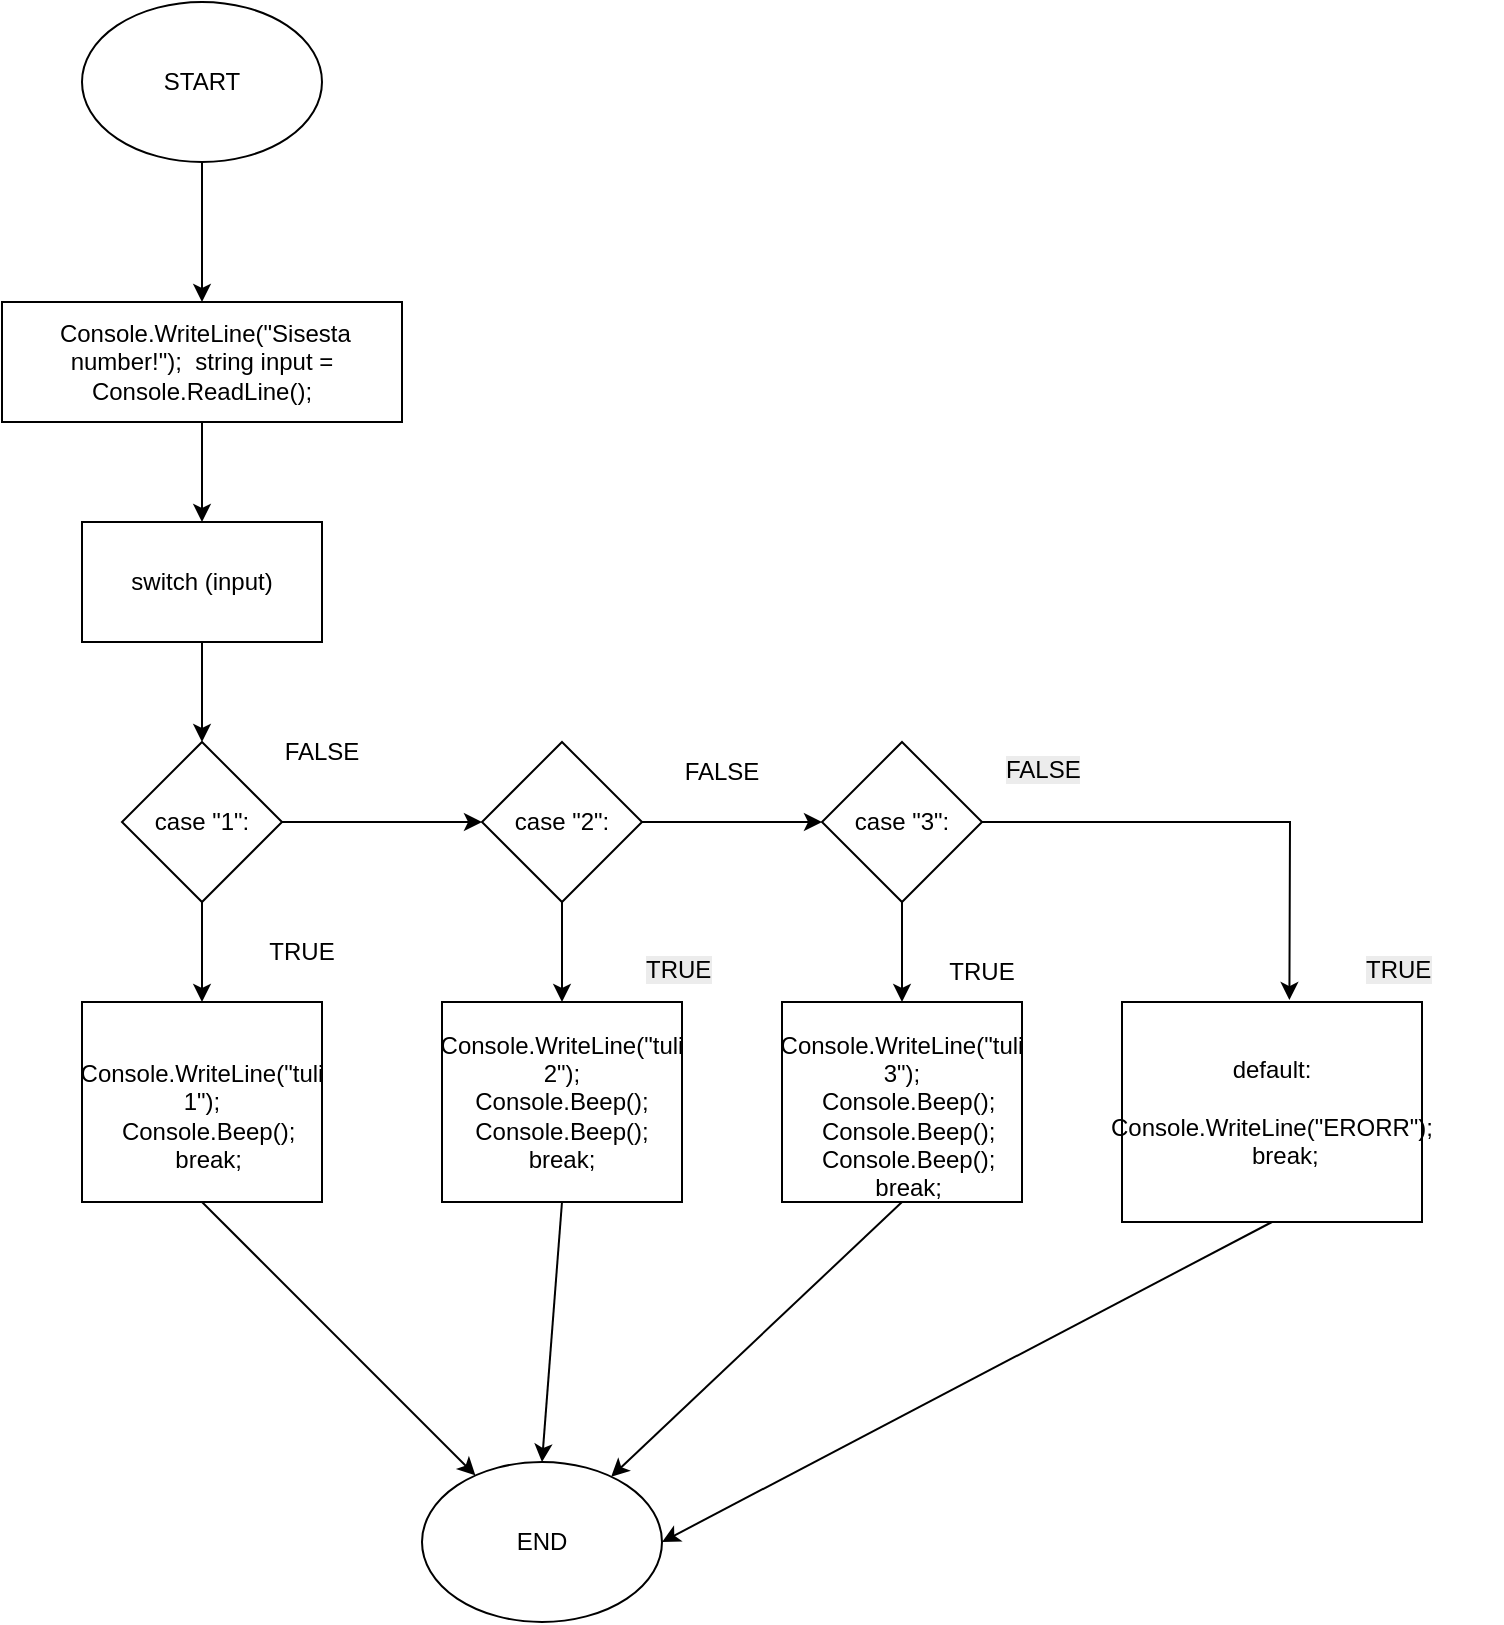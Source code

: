 <mxfile version="28.2.7">
  <diagram name="Page-1" id="aN6_IMvi036U4C1Fg0Iq">
    <mxGraphModel dx="2066" dy="1137" grid="1" gridSize="10" guides="1" tooltips="1" connect="1" arrows="1" fold="1" page="1" pageScale="1" pageWidth="850" pageHeight="1100" math="0" shadow="0">
      <root>
        <mxCell id="0" />
        <mxCell id="1" parent="0" />
        <mxCell id="3x9N-WNJ4bzo_OIqgOSU-50" value="END" style="ellipse;whiteSpace=wrap;html=1;" vertex="1" parent="1">
          <mxGeometry x="220" y="770" width="120" height="80" as="geometry" />
        </mxCell>
        <mxCell id="3x9N-WNJ4bzo_OIqgOSU-57" value="" style="edgeStyle=orthogonalEdgeStyle;rounded=0;orthogonalLoop=1;jettySize=auto;html=1;" edge="1" parent="1" source="3x9N-WNJ4bzo_OIqgOSU-51" target="3x9N-WNJ4bzo_OIqgOSU-56">
          <mxGeometry relative="1" as="geometry" />
        </mxCell>
        <mxCell id="3x9N-WNJ4bzo_OIqgOSU-51" value="START" style="ellipse;whiteSpace=wrap;html=1;" vertex="1" parent="1">
          <mxGeometry x="50" y="40" width="120" height="80" as="geometry" />
        </mxCell>
        <mxCell id="3x9N-WNJ4bzo_OIqgOSU-52" value="&lt;div&gt;Console.WriteLine(&quot;tuli 2&quot;);&lt;/div&gt;&lt;div&gt;Console.Beep();&lt;/div&gt;&lt;div&gt;Console.Beep();&lt;/div&gt;&lt;div&gt;break;&lt;/div&gt;" style="rounded=0;whiteSpace=wrap;html=1;" vertex="1" parent="1">
          <mxGeometry x="230" y="540" width="120" height="100" as="geometry" />
        </mxCell>
        <mxCell id="3x9N-WNJ4bzo_OIqgOSU-53" value="&lt;div&gt;&amp;nbsp; Console.WriteLine(&quot;tuli 1&quot;);&lt;/div&gt;&lt;div&gt;&amp;nbsp; Console.Beep();&lt;/div&gt;&lt;div&gt;&amp;nbsp; break;&lt;/div&gt;" style="rounded=0;whiteSpace=wrap;html=1;" vertex="1" parent="1">
          <mxGeometry x="50" y="540" width="120" height="100" as="geometry" />
        </mxCell>
        <mxCell id="3x9N-WNJ4bzo_OIqgOSU-54" value="&lt;div&gt;&amp;nbsp; Console.WriteLine(&quot;tuli 3&quot;);&lt;/div&gt;&lt;div&gt;&amp;nbsp; Console.Beep();&lt;/div&gt;&lt;div&gt;&amp;nbsp; Console.Beep();&lt;/div&gt;&lt;div&gt;&amp;nbsp; Console.Beep();&lt;/div&gt;&lt;div&gt;&amp;nbsp; break;&lt;/div&gt;" style="rounded=0;whiteSpace=wrap;html=1;" vertex="1" parent="1">
          <mxGeometry x="400" y="540" width="120" height="100" as="geometry" />
        </mxCell>
        <mxCell id="3x9N-WNJ4bzo_OIqgOSU-62" value="" style="edgeStyle=orthogonalEdgeStyle;rounded=0;orthogonalLoop=1;jettySize=auto;html=1;" edge="1" parent="1" source="3x9N-WNJ4bzo_OIqgOSU-55" target="3x9N-WNJ4bzo_OIqgOSU-61">
          <mxGeometry relative="1" as="geometry" />
        </mxCell>
        <mxCell id="3x9N-WNJ4bzo_OIqgOSU-55" value="switch (input)" style="rounded=0;whiteSpace=wrap;html=1;" vertex="1" parent="1">
          <mxGeometry x="50" y="300" width="120" height="60" as="geometry" />
        </mxCell>
        <mxCell id="3x9N-WNJ4bzo_OIqgOSU-58" value="" style="edgeStyle=orthogonalEdgeStyle;rounded=0;orthogonalLoop=1;jettySize=auto;html=1;" edge="1" parent="1" source="3x9N-WNJ4bzo_OIqgOSU-56" target="3x9N-WNJ4bzo_OIqgOSU-55">
          <mxGeometry relative="1" as="geometry" />
        </mxCell>
        <mxCell id="3x9N-WNJ4bzo_OIqgOSU-56" value="&amp;nbsp;Console.WriteLine(&quot;Sisesta number!&quot;);&amp;nbsp;&amp;nbsp;string input = Console.ReadLine();" style="rounded=0;whiteSpace=wrap;html=1;" vertex="1" parent="1">
          <mxGeometry x="10" y="190" width="200" height="60" as="geometry" />
        </mxCell>
        <mxCell id="3x9N-WNJ4bzo_OIqgOSU-67" value="" style="edgeStyle=orthogonalEdgeStyle;rounded=0;orthogonalLoop=1;jettySize=auto;html=1;" edge="1" parent="1" source="3x9N-WNJ4bzo_OIqgOSU-59" target="3x9N-WNJ4bzo_OIqgOSU-54">
          <mxGeometry relative="1" as="geometry" />
        </mxCell>
        <mxCell id="3x9N-WNJ4bzo_OIqgOSU-59" value="case &quot;3&quot;:" style="rhombus;whiteSpace=wrap;html=1;" vertex="1" parent="1">
          <mxGeometry x="420" y="410" width="80" height="80" as="geometry" />
        </mxCell>
        <mxCell id="3x9N-WNJ4bzo_OIqgOSU-64" value="" style="edgeStyle=orthogonalEdgeStyle;rounded=0;orthogonalLoop=1;jettySize=auto;html=1;" edge="1" parent="1" source="3x9N-WNJ4bzo_OIqgOSU-60" target="3x9N-WNJ4bzo_OIqgOSU-59">
          <mxGeometry relative="1" as="geometry" />
        </mxCell>
        <mxCell id="3x9N-WNJ4bzo_OIqgOSU-66" value="" style="edgeStyle=orthogonalEdgeStyle;rounded=0;orthogonalLoop=1;jettySize=auto;html=1;" edge="1" parent="1" source="3x9N-WNJ4bzo_OIqgOSU-60" target="3x9N-WNJ4bzo_OIqgOSU-52">
          <mxGeometry relative="1" as="geometry" />
        </mxCell>
        <mxCell id="3x9N-WNJ4bzo_OIqgOSU-60" value="case &quot;2&quot;:" style="rhombus;whiteSpace=wrap;html=1;" vertex="1" parent="1">
          <mxGeometry x="250" y="410" width="80" height="80" as="geometry" />
        </mxCell>
        <mxCell id="3x9N-WNJ4bzo_OIqgOSU-63" value="" style="edgeStyle=orthogonalEdgeStyle;rounded=0;orthogonalLoop=1;jettySize=auto;html=1;" edge="1" parent="1" source="3x9N-WNJ4bzo_OIqgOSU-61" target="3x9N-WNJ4bzo_OIqgOSU-60">
          <mxGeometry relative="1" as="geometry" />
        </mxCell>
        <mxCell id="3x9N-WNJ4bzo_OIqgOSU-65" value="" style="edgeStyle=orthogonalEdgeStyle;rounded=0;orthogonalLoop=1;jettySize=auto;html=1;" edge="1" parent="1" source="3x9N-WNJ4bzo_OIqgOSU-61" target="3x9N-WNJ4bzo_OIqgOSU-53">
          <mxGeometry relative="1" as="geometry" />
        </mxCell>
        <mxCell id="3x9N-WNJ4bzo_OIqgOSU-61" value="case &quot;1&quot;:" style="rhombus;whiteSpace=wrap;html=1;" vertex="1" parent="1">
          <mxGeometry x="70" y="410" width="80" height="80" as="geometry" />
        </mxCell>
        <mxCell id="3x9N-WNJ4bzo_OIqgOSU-69" value="" style="endArrow=classic;html=1;rounded=0;exitX=0.5;exitY=1;exitDx=0;exitDy=0;" edge="1" parent="1" source="3x9N-WNJ4bzo_OIqgOSU-54" target="3x9N-WNJ4bzo_OIqgOSU-50">
          <mxGeometry width="50" height="50" relative="1" as="geometry">
            <mxPoint x="490" y="400" as="sourcePoint" />
            <mxPoint x="540" y="350" as="targetPoint" />
          </mxGeometry>
        </mxCell>
        <mxCell id="3x9N-WNJ4bzo_OIqgOSU-70" value="" style="endArrow=classic;html=1;rounded=0;exitX=0.5;exitY=1;exitDx=0;exitDy=0;entryX=0.5;entryY=0;entryDx=0;entryDy=0;" edge="1" parent="1" source="3x9N-WNJ4bzo_OIqgOSU-52" target="3x9N-WNJ4bzo_OIqgOSU-50">
          <mxGeometry width="50" height="50" relative="1" as="geometry">
            <mxPoint x="490" y="400" as="sourcePoint" />
            <mxPoint x="280" y="760" as="targetPoint" />
          </mxGeometry>
        </mxCell>
        <mxCell id="3x9N-WNJ4bzo_OIqgOSU-71" value="" style="endArrow=classic;html=1;rounded=0;exitX=0.5;exitY=1;exitDx=0;exitDy=0;" edge="1" parent="1" source="3x9N-WNJ4bzo_OIqgOSU-53" target="3x9N-WNJ4bzo_OIqgOSU-50">
          <mxGeometry width="50" height="50" relative="1" as="geometry">
            <mxPoint x="490" y="400" as="sourcePoint" />
            <mxPoint x="540" y="350" as="targetPoint" />
          </mxGeometry>
        </mxCell>
        <mxCell id="3x9N-WNJ4bzo_OIqgOSU-74" value="&lt;div&gt;default:&lt;/div&gt;&lt;div&gt;&amp;nbsp; &amp;nbsp; Console.WriteLine(&quot;ERORR&quot;);&lt;/div&gt;&lt;div&gt;&amp;nbsp; &amp;nbsp; break;&lt;/div&gt;" style="rounded=0;whiteSpace=wrap;html=1;" vertex="1" parent="1">
          <mxGeometry x="570" y="540" width="150" height="110" as="geometry" />
        </mxCell>
        <mxCell id="3x9N-WNJ4bzo_OIqgOSU-75" value="" style="endArrow=classic;html=1;rounded=0;exitX=1;exitY=0.5;exitDx=0;exitDy=0;entryX=0.558;entryY=-0.009;entryDx=0;entryDy=0;entryPerimeter=0;" edge="1" parent="1" source="3x9N-WNJ4bzo_OIqgOSU-59" target="3x9N-WNJ4bzo_OIqgOSU-74">
          <mxGeometry width="50" height="50" relative="1" as="geometry">
            <mxPoint x="490" y="400" as="sourcePoint" />
            <mxPoint x="540" y="350" as="targetPoint" />
            <Array as="points">
              <mxPoint x="654" y="450" />
            </Array>
          </mxGeometry>
        </mxCell>
        <mxCell id="3x9N-WNJ4bzo_OIqgOSU-76" value="" style="endArrow=classic;html=1;rounded=0;exitX=0.5;exitY=1;exitDx=0;exitDy=0;entryX=1;entryY=0.5;entryDx=0;entryDy=0;" edge="1" parent="1" source="3x9N-WNJ4bzo_OIqgOSU-74" target="3x9N-WNJ4bzo_OIqgOSU-50">
          <mxGeometry width="50" height="50" relative="1" as="geometry">
            <mxPoint x="490" y="400" as="sourcePoint" />
            <mxPoint x="540" y="350" as="targetPoint" />
          </mxGeometry>
        </mxCell>
        <mxCell id="3x9N-WNJ4bzo_OIqgOSU-77" value="FALSE" style="text;html=1;whiteSpace=wrap;strokeColor=none;fillColor=none;align=center;verticalAlign=middle;rounded=0;" vertex="1" parent="1">
          <mxGeometry x="140" y="400" width="60" height="30" as="geometry" />
        </mxCell>
        <mxCell id="3x9N-WNJ4bzo_OIqgOSU-78" value="FALSE" style="text;html=1;whiteSpace=wrap;strokeColor=none;fillColor=none;align=center;verticalAlign=middle;rounded=0;" vertex="1" parent="1">
          <mxGeometry x="340" y="410" width="60" height="30" as="geometry" />
        </mxCell>
        <mxCell id="3x9N-WNJ4bzo_OIqgOSU-79" value="&lt;span style=&quot;color: rgb(0, 0, 0); font-family: Helvetica; font-size: 12px; font-style: normal; font-variant-ligatures: normal; font-variant-caps: normal; font-weight: 400; letter-spacing: normal; orphans: 2; text-align: center; text-indent: 0px; text-transform: none; widows: 2; word-spacing: 0px; -webkit-text-stroke-width: 0px; white-space: normal; background-color: rgb(236, 236, 236); text-decoration-thickness: initial; text-decoration-style: initial; text-decoration-color: initial; display: inline !important; float: none;&quot;&gt;FALSE&lt;/span&gt;" style="text;whiteSpace=wrap;html=1;" vertex="1" parent="1">
          <mxGeometry x="510" y="410" width="70" height="40" as="geometry" />
        </mxCell>
        <mxCell id="3x9N-WNJ4bzo_OIqgOSU-80" value="TRUE" style="text;html=1;whiteSpace=wrap;strokeColor=none;fillColor=none;align=center;verticalAlign=middle;rounded=0;" vertex="1" parent="1">
          <mxGeometry x="130" y="500" width="60" height="30" as="geometry" />
        </mxCell>
        <mxCell id="3x9N-WNJ4bzo_OIqgOSU-81" value="&lt;span style=&quot;color: rgb(0, 0, 0); font-family: Helvetica; font-size: 12px; font-style: normal; font-variant-ligatures: normal; font-variant-caps: normal; font-weight: 400; letter-spacing: normal; orphans: 2; text-align: center; text-indent: 0px; text-transform: none; widows: 2; word-spacing: 0px; -webkit-text-stroke-width: 0px; white-space: normal; background-color: rgb(236, 236, 236); text-decoration-thickness: initial; text-decoration-style: initial; text-decoration-color: initial; display: inline !important; float: none;&quot;&gt;TRUE&lt;/span&gt;" style="text;whiteSpace=wrap;html=1;" vertex="1" parent="1">
          <mxGeometry x="330" y="510" width="70" height="40" as="geometry" />
        </mxCell>
        <mxCell id="3x9N-WNJ4bzo_OIqgOSU-82" value="TRUE" style="text;html=1;whiteSpace=wrap;strokeColor=none;fillColor=none;align=center;verticalAlign=middle;rounded=0;" vertex="1" parent="1">
          <mxGeometry x="470" y="510" width="60" height="30" as="geometry" />
        </mxCell>
        <mxCell id="3x9N-WNJ4bzo_OIqgOSU-83" value="&lt;span style=&quot;color: rgb(0, 0, 0); font-family: Helvetica; font-size: 12px; font-style: normal; font-variant-ligatures: normal; font-variant-caps: normal; font-weight: 400; letter-spacing: normal; orphans: 2; text-align: center; text-indent: 0px; text-transform: none; widows: 2; word-spacing: 0px; -webkit-text-stroke-width: 0px; white-space: normal; background-color: rgb(236, 236, 236); text-decoration-thickness: initial; text-decoration-style: initial; text-decoration-color: initial; display: inline !important; float: none;&quot;&gt;TRUE&lt;/span&gt;" style="text;whiteSpace=wrap;html=1;" vertex="1" parent="1">
          <mxGeometry x="690" y="510" width="70" height="40" as="geometry" />
        </mxCell>
      </root>
    </mxGraphModel>
  </diagram>
</mxfile>
